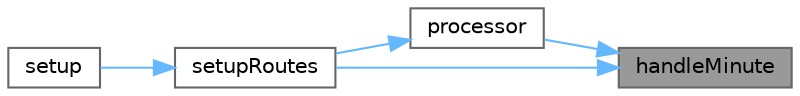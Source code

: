 digraph "handleMinute"
{
 // LATEX_PDF_SIZE
  bgcolor="transparent";
  edge [fontname=Helvetica,fontsize=10,labelfontname=Helvetica,labelfontsize=10];
  node [fontname=Helvetica,fontsize=10,shape=box,height=0.2,width=0.4];
  rankdir="RL";
  Node1 [id="Node000001",label="handleMinute",height=0.2,width=0.4,color="gray40", fillcolor="grey60", style="filled", fontcolor="black",tooltip="Handle Minute."];
  Node1 -> Node2 [id="edge5_Node000001_Node000002",dir="back",color="steelblue1",style="solid",tooltip=" "];
  Node2 [id="Node000002",label="processor",height=0.2,width=0.4,color="grey40", fillcolor="white", style="filled",URL="$_m_d___web___handlers_8cpp.html#a0c021f9721c3b479757f8e1b40624b6c",tooltip="Function to handle the HTTP requests for the variables."];
  Node2 -> Node3 [id="edge6_Node000002_Node000003",dir="back",color="steelblue1",style="solid",tooltip=" "];
  Node3 [id="Node000003",label="setupRoutes",height=0.2,width=0.4,color="grey40", fillcolor="white", style="filled",URL="$_a_p___web_8cpp.html#a553ce9cca044d40931e5cbe9deb407e4",tooltip="Setup Calls."];
  Node3 -> Node4 [id="edge7_Node000003_Node000004",dir="back",color="steelblue1",style="solid",tooltip=" "];
  Node4 [id="Node000004",label="setup",height=0.2,width=0.4,color="grey40", fillcolor="white", style="filled",URL="$_a_p__main_8cpp.html#a4fc01d736fe50cf5b977f755b675f11d",tooltip="Create a webserver object that listens for HTTP request on port 80."];
  Node1 -> Node3 [id="edge8_Node000001_Node000003",dir="back",color="steelblue1",style="solid",tooltip=" "];
}
